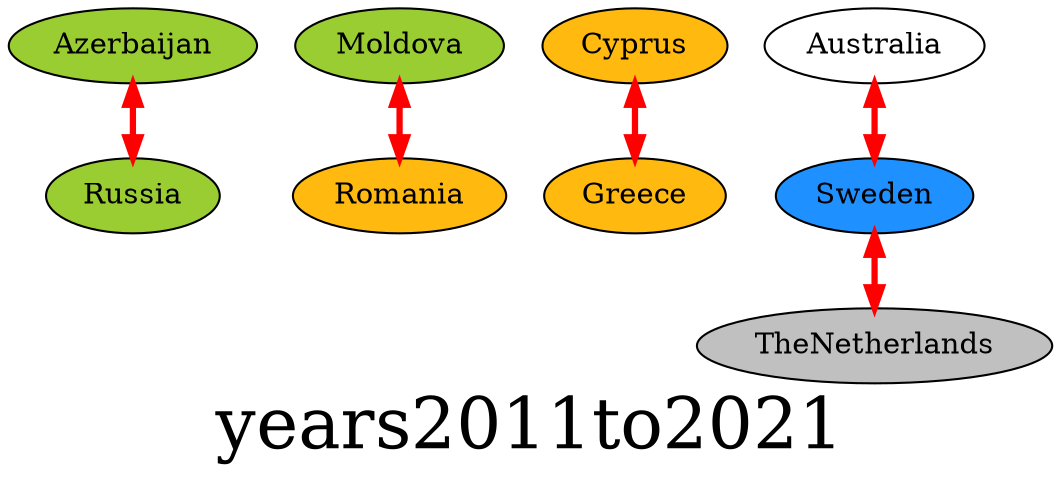 digraph{ graph [label=years2011to2021, fontsize=34]; Azerbaijan [style=filled,fillcolor=olivedrab3]; Russia [style=filled,fillcolor=olivedrab3]; Moldova [style=filled,fillcolor=olivedrab3]; Romania [style=filled,fillcolor=darkgoldenrod1]; Cyprus [style=filled,fillcolor=darkgoldenrod1]; Greece [style=filled,fillcolor=darkgoldenrod1]; Sweden [style=filled,fillcolor=dodgerblue]; TheNetherlands [style=filled,fillcolor=gray]; Azerbaijan->Russia [dir=both color=red penwidth=3 penwidth=3];Moldova->Romania [dir=both color=red penwidth=3 penwidth=3];Cyprus->Greece [dir=both color=red penwidth=3 penwidth=3];Australia->Sweden [dir=both color=red penwidth=3 penwidth=3];Sweden->TheNetherlands [dir=both color=red penwidth=3 penwidth=3];}
